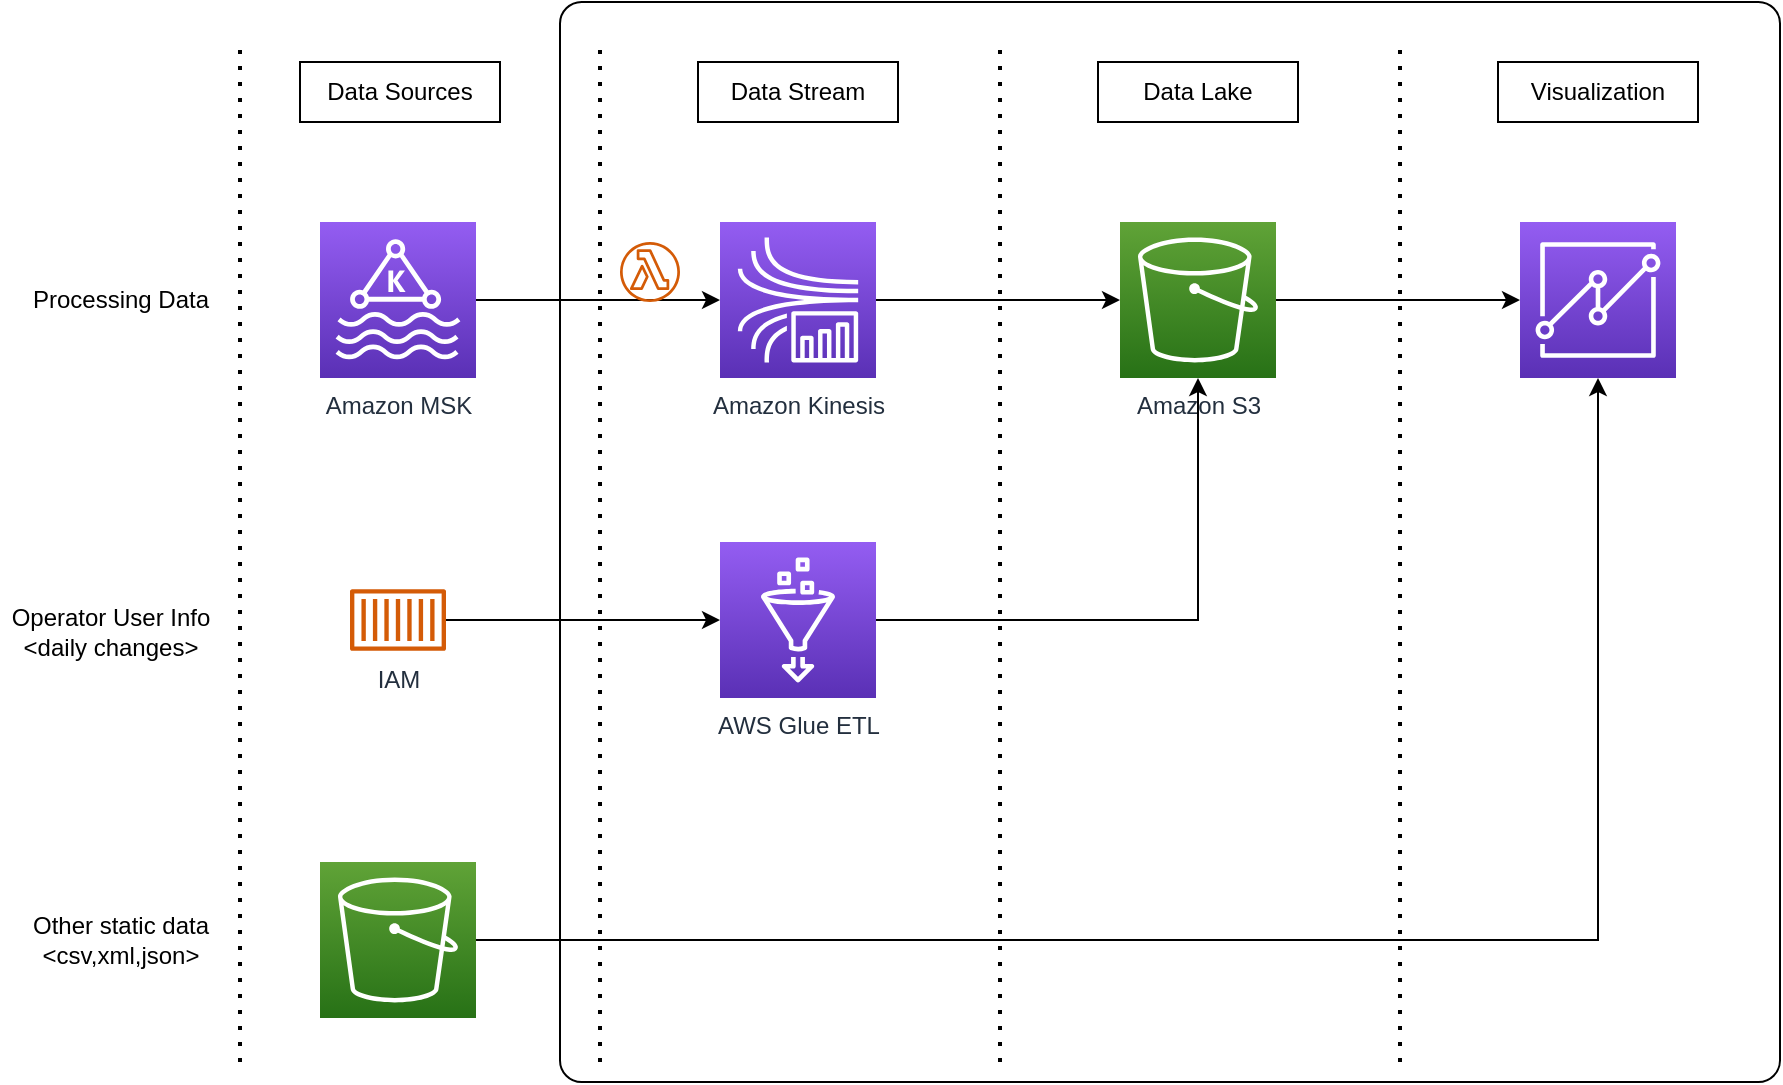 <mxfile version="18.1.1" type="github" pages="5">
  <diagram id="Ht1M8jgEwFfnCIfOTk4-" name="Managed Services">
    <mxGraphModel dx="1422" dy="715" grid="1" gridSize="10" guides="1" tooltips="1" connect="1" arrows="1" fold="1" page="1" pageScale="1" pageWidth="1169" pageHeight="827" math="0" shadow="0">
      <root>
        <mxCell id="0" />
        <mxCell id="1" parent="0" />
        <mxCell id="2_ppJLMLlIrcaLShZZtg-2" value="" style="rounded=1;whiteSpace=wrap;html=1;arcSize=2;" parent="1" vertex="1">
          <mxGeometry x="320" y="50" width="610" height="540" as="geometry" />
        </mxCell>
        <mxCell id="AVd7qzbXL1Kih0jhRRU6-10" style="edgeStyle=orthogonalEdgeStyle;rounded=0;orthogonalLoop=1;jettySize=auto;html=1;entryX=0;entryY=0.5;entryDx=0;entryDy=0;entryPerimeter=0;" parent="1" source="UEzPUAAOIrF-is8g5C7q-116" target="AVd7qzbXL1Kih0jhRRU6-9" edge="1">
          <mxGeometry relative="1" as="geometry" />
        </mxCell>
        <mxCell id="UEzPUAAOIrF-is8g5C7q-116" value="Amazon S3" style="outlineConnect=0;fontColor=#232F3E;gradientColor=#60A337;gradientDirection=north;fillColor=#277116;strokeColor=#ffffff;dashed=0;verticalLabelPosition=bottom;verticalAlign=top;align=center;html=1;fontSize=12;fontStyle=0;aspect=fixed;shape=mxgraph.aws4.resourceIcon;resIcon=mxgraph.aws4.s3;labelBackgroundColor=#ffffff;" parent="1" vertex="1">
          <mxGeometry x="600.0" y="160" width="78" height="78" as="geometry" />
        </mxCell>
        <mxCell id="AVd7qzbXL1Kih0jhRRU6-3" style="edgeStyle=orthogonalEdgeStyle;rounded=0;orthogonalLoop=1;jettySize=auto;html=1;entryX=0;entryY=0.5;entryDx=0;entryDy=0;entryPerimeter=0;" parent="1" source="AVd7qzbXL1Kih0jhRRU6-1" target="AVd7qzbXL1Kih0jhRRU6-2" edge="1">
          <mxGeometry relative="1" as="geometry" />
        </mxCell>
        <mxCell id="AVd7qzbXL1Kih0jhRRU6-1" value="Amazon MSK" style="sketch=0;points=[[0,0,0],[0.25,0,0],[0.5,0,0],[0.75,0,0],[1,0,0],[0,1,0],[0.25,1,0],[0.5,1,0],[0.75,1,0],[1,1,0],[0,0.25,0],[0,0.5,0],[0,0.75,0],[1,0.25,0],[1,0.5,0],[1,0.75,0]];outlineConnect=0;fontColor=#232F3E;gradientColor=#945DF2;gradientDirection=north;fillColor=#5A30B5;strokeColor=#ffffff;dashed=0;verticalLabelPosition=bottom;verticalAlign=top;align=center;html=1;fontSize=12;fontStyle=0;aspect=fixed;shape=mxgraph.aws4.resourceIcon;resIcon=mxgraph.aws4.managed_streaming_for_kafka;" parent="1" vertex="1">
          <mxGeometry x="200" y="160" width="78" height="78" as="geometry" />
        </mxCell>
        <mxCell id="AVd7qzbXL1Kih0jhRRU6-4" style="edgeStyle=orthogonalEdgeStyle;rounded=0;orthogonalLoop=1;jettySize=auto;html=1;exitX=1;exitY=0.5;exitDx=0;exitDy=0;exitPerimeter=0;" parent="1" source="AVd7qzbXL1Kih0jhRRU6-2" target="UEzPUAAOIrF-is8g5C7q-116" edge="1">
          <mxGeometry relative="1" as="geometry" />
        </mxCell>
        <mxCell id="AVd7qzbXL1Kih0jhRRU6-2" value="Amazon Kinesis" style="sketch=0;points=[[0,0,0],[0.25,0,0],[0.5,0,0],[0.75,0,0],[1,0,0],[0,1,0],[0.25,1,0],[0.5,1,0],[0.75,1,0],[1,1,0],[0,0.25,0],[0,0.5,0],[0,0.75,0],[1,0.25,0],[1,0.5,0],[1,0.75,0]];outlineConnect=0;fontColor=#232F3E;gradientColor=#945DF2;gradientDirection=north;fillColor=#5A30B5;strokeColor=#ffffff;dashed=0;verticalLabelPosition=bottom;verticalAlign=top;align=center;html=1;fontSize=12;fontStyle=0;aspect=fixed;shape=mxgraph.aws4.resourceIcon;resIcon=mxgraph.aws4.kinesis_data_analytics;" parent="1" vertex="1">
          <mxGeometry x="400" y="160" width="78" height="78" as="geometry" />
        </mxCell>
        <mxCell id="AVd7qzbXL1Kih0jhRRU6-7" style="edgeStyle=orthogonalEdgeStyle;rounded=0;orthogonalLoop=1;jettySize=auto;html=1;" parent="1" source="AVd7qzbXL1Kih0jhRRU6-5" target="AVd7qzbXL1Kih0jhRRU6-6" edge="1">
          <mxGeometry relative="1" as="geometry" />
        </mxCell>
        <mxCell id="AVd7qzbXL1Kih0jhRRU6-5" value="IAM" style="sketch=0;outlineConnect=0;fontColor=#232F3E;gradientColor=none;fillColor=#D45B07;strokeColor=none;dashed=0;verticalLabelPosition=bottom;verticalAlign=top;align=center;html=1;fontSize=12;fontStyle=0;aspect=fixed;pointerEvents=1;shape=mxgraph.aws4.container_1;" parent="1" vertex="1">
          <mxGeometry x="215" y="343.5" width="48" height="31" as="geometry" />
        </mxCell>
        <mxCell id="AVd7qzbXL1Kih0jhRRU6-8" style="edgeStyle=orthogonalEdgeStyle;rounded=0;orthogonalLoop=1;jettySize=auto;html=1;" parent="1" source="AVd7qzbXL1Kih0jhRRU6-6" target="UEzPUAAOIrF-is8g5C7q-116" edge="1">
          <mxGeometry relative="1" as="geometry">
            <mxPoint x="600" y="359" as="targetPoint" />
          </mxGeometry>
        </mxCell>
        <mxCell id="AVd7qzbXL1Kih0jhRRU6-6" value="AWS Glue ETL" style="outlineConnect=0;fontColor=#232F3E;gradientColor=#945DF2;gradientDirection=north;fillColor=#5A30B5;strokeColor=#ffffff;dashed=0;verticalLabelPosition=bottom;verticalAlign=top;align=center;html=1;fontSize=12;fontStyle=0;aspect=fixed;shape=mxgraph.aws4.resourceIcon;resIcon=mxgraph.aws4.glue;labelBackgroundColor=#ffffff;" parent="1" vertex="1">
          <mxGeometry x="400.0" y="320" width="78" height="78" as="geometry" />
        </mxCell>
        <mxCell id="AVd7qzbXL1Kih0jhRRU6-9" value="" style="sketch=0;points=[[0,0,0],[0.25,0,0],[0.5,0,0],[0.75,0,0],[1,0,0],[0,1,0],[0.25,1,0],[0.5,1,0],[0.75,1,0],[1,1,0],[0,0.25,0],[0,0.5,0],[0,0.75,0],[1,0.25,0],[1,0.5,0],[1,0.75,0]];outlineConnect=0;fontColor=#232F3E;gradientColor=#945DF2;gradientDirection=north;fillColor=#5A30B5;strokeColor=#ffffff;dashed=0;verticalLabelPosition=bottom;verticalAlign=top;align=center;html=1;fontSize=12;fontStyle=0;aspect=fixed;shape=mxgraph.aws4.resourceIcon;resIcon=mxgraph.aws4.quicksight;" parent="1" vertex="1">
          <mxGeometry x="800" y="160" width="78" height="78" as="geometry" />
        </mxCell>
        <mxCell id="AVd7qzbXL1Kih0jhRRU6-12" value="Processing Data" style="text;html=1;align=center;verticalAlign=middle;resizable=0;points=[];autosize=1;strokeColor=none;fillColor=none;" parent="1" vertex="1">
          <mxGeometry x="50" y="189" width="100" height="20" as="geometry" />
        </mxCell>
        <mxCell id="AVd7qzbXL1Kih0jhRRU6-13" value="Operator User Info&lt;br&gt;&amp;lt;daily changes&amp;gt;" style="text;html=1;align=center;verticalAlign=middle;resizable=0;points=[];autosize=1;strokeColor=none;fillColor=none;" parent="1" vertex="1">
          <mxGeometry x="40" y="349.5" width="110" height="30" as="geometry" />
        </mxCell>
        <mxCell id="AVd7qzbXL1Kih0jhRRU6-16" style="edgeStyle=orthogonalEdgeStyle;rounded=0;orthogonalLoop=1;jettySize=auto;html=1;entryX=0.5;entryY=1;entryDx=0;entryDy=0;entryPerimeter=0;" parent="1" source="AVd7qzbXL1Kih0jhRRU6-14" target="AVd7qzbXL1Kih0jhRRU6-9" edge="1">
          <mxGeometry relative="1" as="geometry" />
        </mxCell>
        <mxCell id="AVd7qzbXL1Kih0jhRRU6-14" value="" style="sketch=0;points=[[0,0,0],[0.25,0,0],[0.5,0,0],[0.75,0,0],[1,0,0],[0,1,0],[0.25,1,0],[0.5,1,0],[0.75,1,0],[1,1,0],[0,0.25,0],[0,0.5,0],[0,0.75,0],[1,0.25,0],[1,0.5,0],[1,0.75,0]];outlineConnect=0;fontColor=#232F3E;gradientColor=#60A337;gradientDirection=north;fillColor=#277116;strokeColor=#ffffff;dashed=0;verticalLabelPosition=bottom;verticalAlign=top;align=center;html=1;fontSize=12;fontStyle=0;aspect=fixed;shape=mxgraph.aws4.resourceIcon;resIcon=mxgraph.aws4.s3;" parent="1" vertex="1">
          <mxGeometry x="200" y="480" width="78" height="78" as="geometry" />
        </mxCell>
        <mxCell id="AVd7qzbXL1Kih0jhRRU6-15" value="Other static data&lt;br&gt;&amp;lt;csv,xml,json&amp;gt;" style="text;html=1;align=center;verticalAlign=middle;resizable=0;points=[];autosize=1;strokeColor=none;fillColor=none;" parent="1" vertex="1">
          <mxGeometry x="50" y="504" width="100" height="30" as="geometry" />
        </mxCell>
        <mxCell id="AVd7qzbXL1Kih0jhRRU6-17" value="Data Sources" style="whiteSpace=wrap;html=1;" parent="1" vertex="1">
          <mxGeometry x="190" y="80" width="100" height="30" as="geometry" />
        </mxCell>
        <mxCell id="AVd7qzbXL1Kih0jhRRU6-18" value="Data Stream" style="whiteSpace=wrap;html=1;" parent="1" vertex="1">
          <mxGeometry x="389" y="80" width="100" height="30" as="geometry" />
        </mxCell>
        <mxCell id="AVd7qzbXL1Kih0jhRRU6-19" value="Data Lake" style="whiteSpace=wrap;html=1;" parent="1" vertex="1">
          <mxGeometry x="589" y="80" width="100" height="30" as="geometry" />
        </mxCell>
        <mxCell id="AVd7qzbXL1Kih0jhRRU6-20" value="Visualization" style="whiteSpace=wrap;html=1;" parent="1" vertex="1">
          <mxGeometry x="789" y="80" width="100" height="30" as="geometry" />
        </mxCell>
        <mxCell id="AVd7qzbXL1Kih0jhRRU6-21" value="" style="endArrow=none;dashed=1;html=1;dashPattern=1 3;strokeWidth=2;rounded=0;" parent="1" edge="1">
          <mxGeometry width="50" height="50" relative="1" as="geometry">
            <mxPoint x="340" y="580" as="sourcePoint" />
            <mxPoint x="340" y="70" as="targetPoint" />
          </mxGeometry>
        </mxCell>
        <mxCell id="AVd7qzbXL1Kih0jhRRU6-22" value="" style="endArrow=none;dashed=1;html=1;dashPattern=1 3;strokeWidth=2;rounded=0;" parent="1" edge="1">
          <mxGeometry width="50" height="50" relative="1" as="geometry">
            <mxPoint x="540" y="580" as="sourcePoint" />
            <mxPoint x="540" y="70" as="targetPoint" />
          </mxGeometry>
        </mxCell>
        <mxCell id="AVd7qzbXL1Kih0jhRRU6-23" value="" style="endArrow=none;dashed=1;html=1;dashPattern=1 3;strokeWidth=2;rounded=0;" parent="1" edge="1">
          <mxGeometry width="50" height="50" relative="1" as="geometry">
            <mxPoint x="740" y="580" as="sourcePoint" />
            <mxPoint x="740" y="70" as="targetPoint" />
          </mxGeometry>
        </mxCell>
        <mxCell id="AVd7qzbXL1Kih0jhRRU6-24" value="" style="endArrow=none;dashed=1;html=1;dashPattern=1 3;strokeWidth=2;rounded=0;" parent="1" edge="1">
          <mxGeometry width="50" height="50" relative="1" as="geometry">
            <mxPoint x="160" y="580" as="sourcePoint" />
            <mxPoint x="160" y="70" as="targetPoint" />
          </mxGeometry>
        </mxCell>
        <mxCell id="V2cncd4yz-tCqN6mv9xG-2" value="" style="sketch=0;outlineConnect=0;fontColor=#232F3E;gradientColor=none;fillColor=#D45B07;strokeColor=none;dashed=0;verticalLabelPosition=bottom;verticalAlign=top;align=center;html=1;fontSize=12;fontStyle=0;aspect=fixed;pointerEvents=1;shape=mxgraph.aws4.lambda_function;" parent="1" vertex="1">
          <mxGeometry x="350" y="170" width="30" height="30" as="geometry" />
        </mxCell>
      </root>
    </mxGraphModel>
  </diagram>
  <diagram name="Overview Architecture" id="sA2ASN9J_D_I8t40GnU9">
    <mxGraphModel dx="2354" dy="1470" grid="1" gridSize="10" guides="1" tooltips="1" connect="1" arrows="1" fold="1" page="1" pageScale="1" pageWidth="1169" pageHeight="827" math="0" shadow="0">
      <root>
        <mxCell id="uirjIj6bYjF3nZtHTbUJ-0" />
        <mxCell id="uirjIj6bYjF3nZtHTbUJ-1" parent="uirjIj6bYjF3nZtHTbUJ-0" />
        <mxCell id="uirjIj6bYjF3nZtHTbUJ-4" value="Long-term Storage&lt;br&gt;&lt;span style=&quot;font-size: 9px&quot;&gt;&amp;lt;Tenant/YYYY/MM/DD/HH&amp;gt;&lt;/span&gt;" style="outlineConnect=0;fontColor=#232F3E;gradientColor=#60A337;gradientDirection=north;fillColor=#277116;strokeColor=#ffffff;dashed=0;verticalLabelPosition=bottom;verticalAlign=top;align=center;html=1;fontSize=12;fontStyle=0;aspect=fixed;shape=mxgraph.aws4.resourceIcon;resIcon=mxgraph.aws4.s3;labelBackgroundColor=#ffffff;" parent="uirjIj6bYjF3nZtHTbUJ-1" vertex="1">
          <mxGeometry x="561.0" y="320" width="78" height="78" as="geometry" />
        </mxCell>
        <mxCell id="uirjIj6bYjF3nZtHTbUJ-6" value="Amazon MSK" style="sketch=0;points=[[0,0,0],[0.25,0,0],[0.5,0,0],[0.75,0,0],[1,0,0],[0,1,0],[0.25,1,0],[0.5,1,0],[0.75,1,0],[1,1,0],[0,0.25,0],[0,0.5,0],[0,0.75,0],[1,0.25,0],[1,0.5,0],[1,0.75,0]];outlineConnect=0;fontColor=#232F3E;gradientColor=#945DF2;gradientDirection=north;fillColor=#5A30B5;strokeColor=#ffffff;dashed=0;verticalLabelPosition=bottom;verticalAlign=top;align=center;html=1;fontSize=12;fontStyle=0;aspect=fixed;shape=mxgraph.aws4.resourceIcon;resIcon=mxgraph.aws4.managed_streaming_for_kafka;" parent="uirjIj6bYjF3nZtHTbUJ-1" vertex="1">
          <mxGeometry x="281" y="160" width="78" height="78" as="geometry" />
        </mxCell>
        <mxCell id="uirjIj6bYjF3nZtHTbUJ-7" style="edgeStyle=orthogonalEdgeStyle;rounded=0;orthogonalLoop=1;jettySize=auto;html=1;exitX=0.5;exitY=1;exitDx=0;exitDy=0;exitPerimeter=0;" parent="uirjIj6bYjF3nZtHTbUJ-1" source="l9qoeUmx4S-g-ZKE5IJm-2" target="uirjIj6bYjF3nZtHTbUJ-4" edge="1">
          <mxGeometry relative="1" as="geometry" />
        </mxCell>
        <mxCell id="mp1fD015WtjVSvZjmN1K-0" value="" style="edgeStyle=orthogonalEdgeStyle;rounded=0;orthogonalLoop=1;jettySize=auto;html=1;entryX=0;entryY=0.5;entryDx=0;entryDy=0;entryPerimeter=0;exitX=1;exitY=0.5;exitDx=0;exitDy=0;exitPerimeter=0;" parent="uirjIj6bYjF3nZtHTbUJ-1" source="uirjIj6bYjF3nZtHTbUJ-6" target="l9qoeUmx4S-g-ZKE5IJm-2" edge="1">
          <mxGeometry relative="1" as="geometry" />
        </mxCell>
        <mxCell id="uirjIj6bYjF3nZtHTbUJ-27" value="" style="sketch=0;outlineConnect=0;fontColor=#232F3E;gradientColor=none;fillColor=#D45B07;strokeColor=none;dashed=0;verticalLabelPosition=bottom;verticalAlign=top;align=center;html=1;fontSize=12;fontStyle=0;aspect=fixed;pointerEvents=1;shape=mxgraph.aws4.lambda_function;" parent="uirjIj6bYjF3nZtHTbUJ-1" vertex="1">
          <mxGeometry x="448" y="161" width="31" height="31" as="geometry" />
        </mxCell>
        <mxCell id="43wMWSllFD5lgRLD-BKV-1" style="edgeStyle=orthogonalEdgeStyle;curved=1;rounded=0;orthogonalLoop=1;jettySize=auto;html=1;entryX=0;entryY=0.5;entryDx=0;entryDy=0;entryPerimeter=0;startArrow=none;startFill=0;" parent="uirjIj6bYjF3nZtHTbUJ-1" source="l9qoeUmx4S-g-ZKE5IJm-0" target="43wMWSllFD5lgRLD-BKV-0" edge="1">
          <mxGeometry relative="1" as="geometry" />
        </mxCell>
        <mxCell id="l9qoeUmx4S-g-ZKE5IJm-0" value="Kinesis Analytics" style="sketch=0;points=[[0,0,0],[0.25,0,0],[0.5,0,0],[0.75,0,0],[1,0,0],[0,1,0],[0.25,1,0],[0.5,1,0],[0.75,1,0],[1,1,0],[0,0.25,0],[0,0.5,0],[0,0.75,0],[1,0.25,0],[1,0.5,0],[1,0.75,0]];outlineConnect=0;fontColor=#232F3E;gradientColor=#945DF2;gradientDirection=north;fillColor=#5A30B5;strokeColor=#ffffff;dashed=0;verticalLabelPosition=bottom;verticalAlign=top;align=center;html=1;fontSize=12;fontStyle=0;aspect=fixed;shape=mxgraph.aws4.resourceIcon;resIcon=mxgraph.aws4.kinesis_data_analytics;" parent="uirjIj6bYjF3nZtHTbUJ-1" vertex="1">
          <mxGeometry x="721" y="160" width="78" height="78" as="geometry" />
        </mxCell>
        <mxCell id="G2nnIeCWK85N5esdCq1e-23" style="edgeStyle=orthogonalEdgeStyle;rounded=0;orthogonalLoop=1;jettySize=auto;html=1;exitX=0.25;exitY=1;exitDx=0;exitDy=0;exitPerimeter=0;" parent="uirjIj6bYjF3nZtHTbUJ-1" source="l9qoeUmx4S-g-ZKE5IJm-2" target="G2nnIeCWK85N5esdCq1e-10" edge="1">
          <mxGeometry relative="1" as="geometry" />
        </mxCell>
        <mxCell id="l9qoeUmx4S-g-ZKE5IJm-2" value="Kinesis Firehose" style="sketch=0;points=[[0,0,0],[0.25,0,0],[0.5,0,0],[0.75,0,0],[1,0,0],[0,1,0],[0.25,1,0],[0.5,1,0],[0.75,1,0],[1,1,0],[0,0.25,0],[0,0.5,0],[0,0.75,0],[1,0.25,0],[1,0.5,0],[1,0.75,0]];outlineConnect=0;fontColor=#232F3E;gradientColor=#945DF2;gradientDirection=north;fillColor=#5A30B5;strokeColor=#ffffff;dashed=0;verticalLabelPosition=bottom;verticalAlign=top;align=center;html=1;fontSize=12;fontStyle=0;aspect=fixed;shape=mxgraph.aws4.resourceIcon;resIcon=mxgraph.aws4.kinesis_data_firehose;" parent="uirjIj6bYjF3nZtHTbUJ-1" vertex="1">
          <mxGeometry x="561" y="160" width="78" height="78" as="geometry" />
        </mxCell>
        <mxCell id="l9qoeUmx4S-g-ZKE5IJm-4" value="Analytics Results&lt;br&gt;&lt;font style=&quot;font-size: 9px&quot;&gt;&amp;lt;Tenant/YYYY/MM/DD/HH&amp;gt;&lt;/font&gt;" style="outlineConnect=0;fontColor=#232F3E;gradientColor=#60A337;gradientDirection=north;fillColor=#277116;strokeColor=#ffffff;dashed=0;verticalLabelPosition=bottom;verticalAlign=top;align=center;html=1;fontSize=12;fontStyle=0;aspect=fixed;shape=mxgraph.aws4.resourceIcon;resIcon=mxgraph.aws4.s3;labelBackgroundColor=#ffffff;" parent="uirjIj6bYjF3nZtHTbUJ-1" vertex="1">
          <mxGeometry x="721.0" y="320" width="78" height="78" as="geometry" />
        </mxCell>
        <mxCell id="l9qoeUmx4S-g-ZKE5IJm-6" style="edgeStyle=orthogonalEdgeStyle;rounded=0;orthogonalLoop=1;jettySize=auto;html=1;" parent="uirjIj6bYjF3nZtHTbUJ-1" source="l9qoeUmx4S-g-ZKE5IJm-5" target="l9qoeUmx4S-g-ZKE5IJm-4" edge="1">
          <mxGeometry relative="1" as="geometry">
            <Array as="points">
              <mxPoint x="920" y="359" />
            </Array>
          </mxGeometry>
        </mxCell>
        <mxCell id="l9qoeUmx4S-g-ZKE5IJm-5" value="QuickSight" style="sketch=0;points=[[0,0,0],[0.25,0,0],[0.5,0,0],[0.75,0,0],[1,0,0],[0,1,0],[0.25,1,0],[0.5,1,0],[0.75,1,0],[1,1,0],[0,0.25,0],[0,0.5,0],[0,0.75,0],[1,0.25,0],[1,0.5,0],[1,0.75,0]];outlineConnect=0;fontColor=#232F3E;gradientColor=#945DF2;gradientDirection=north;fillColor=#5A30B5;strokeColor=#ffffff;dashed=0;verticalLabelPosition=bottom;verticalAlign=top;align=center;html=1;fontSize=12;fontStyle=0;aspect=fixed;shape=mxgraph.aws4.resourceIcon;resIcon=mxgraph.aws4.quicksight;" parent="uirjIj6bYjF3nZtHTbUJ-1" vertex="1">
          <mxGeometry x="1000" y="180" width="78" height="78" as="geometry" />
        </mxCell>
        <mxCell id="mZ94NSbEPAs7lk7bRlOB-2" value="&lt;b&gt;User Info&lt;/b&gt;" style="edgeStyle=orthogonalEdgeStyle;rounded=0;orthogonalLoop=1;jettySize=auto;html=1;" parent="uirjIj6bYjF3nZtHTbUJ-1" edge="1">
          <mxGeometry x="-0.199" y="9" relative="1" as="geometry">
            <mxPoint x="40" y="160" as="sourcePoint" />
            <mxPoint x="561" y="79" as="targetPoint" />
            <Array as="points">
              <mxPoint x="40" y="79" />
            </Array>
            <mxPoint as="offset" />
          </mxGeometry>
        </mxCell>
        <mxCell id="mZ94NSbEPAs7lk7bRlOB-3" style="edgeStyle=orthogonalEdgeStyle;rounded=0;orthogonalLoop=1;jettySize=auto;html=1;entryX=0.5;entryY=0;entryDx=0;entryDy=0;entryPerimeter=0;" parent="uirjIj6bYjF3nZtHTbUJ-1" source="mZ94NSbEPAs7lk7bRlOB-1" target="l9qoeUmx4S-g-ZKE5IJm-0" edge="1">
          <mxGeometry relative="1" as="geometry" />
        </mxCell>
        <mxCell id="mZ94NSbEPAs7lk7bRlOB-1" value="AWS Glue ETL" style="outlineConnect=0;fontColor=#232F3E;gradientColor=#945DF2;gradientDirection=north;fillColor=#5A30B5;strokeColor=#ffffff;dashed=0;verticalLabelPosition=bottom;verticalAlign=top;align=center;html=1;fontSize=12;fontStyle=0;aspect=fixed;shape=mxgraph.aws4.resourceIcon;resIcon=mxgraph.aws4.glue;labelBackgroundColor=#ffffff;" parent="uirjIj6bYjF3nZtHTbUJ-1" vertex="1">
          <mxGeometry x="561.0" y="-28" width="78" height="78" as="geometry" />
        </mxCell>
        <mxCell id="G2nnIeCWK85N5esdCq1e-2" style="edgeStyle=orthogonalEdgeStyle;rounded=0;orthogonalLoop=1;jettySize=auto;html=1;exitX=1.053;exitY=0.663;exitDx=0;exitDy=0;exitPerimeter=0;" parent="uirjIj6bYjF3nZtHTbUJ-1" source="G2nnIeCWK85N5esdCq1e-0" target="G2nnIeCWK85N5esdCq1e-1" edge="1">
          <mxGeometry relative="1" as="geometry">
            <Array as="points">
              <mxPoint x="40" y="424" />
              <mxPoint x="40" y="520" />
            </Array>
          </mxGeometry>
        </mxCell>
        <mxCell id="G2nnIeCWK85N5esdCq1e-0" value="Web VIew Users" style="points=[];aspect=fixed;html=1;align=center;shadow=0;dashed=0;image;image=img/lib/allied_telesis/computer_and_terminals/Personal_Computer.svg;" parent="uirjIj6bYjF3nZtHTbUJ-1" vertex="1">
          <mxGeometry x="-79" y="383" width="45.6" height="61.8" as="geometry" />
        </mxCell>
        <mxCell id="G2nnIeCWK85N5esdCq1e-14" style="edgeStyle=orthogonalEdgeStyle;rounded=0;orthogonalLoop=1;jettySize=auto;html=1;" parent="uirjIj6bYjF3nZtHTbUJ-1" source="G2nnIeCWK85N5esdCq1e-1" target="G2nnIeCWK85N5esdCq1e-20" edge="1">
          <mxGeometry relative="1" as="geometry">
            <Array as="points">
              <mxPoint x="120" y="450" />
              <mxPoint x="120" y="450" />
            </Array>
          </mxGeometry>
        </mxCell>
        <mxCell id="G2nnIeCWK85N5esdCq1e-26" value="User Behavior" style="edgeLabel;html=1;align=center;verticalAlign=middle;resizable=0;points=[];fontStyle=1" parent="G2nnIeCWK85N5esdCq1e-14" vertex="1" connectable="0">
          <mxGeometry x="-0.24" y="-2" relative="1" as="geometry">
            <mxPoint y="-11" as="offset" />
          </mxGeometry>
        </mxCell>
        <mxCell id="G2nnIeCWK85N5esdCq1e-1" value="Amazon API Gateway" style="sketch=0;outlineConnect=0;fontColor=#232F3E;gradientColor=none;strokeColor=#ffffff;fillColor=#232F3E;dashed=0;verticalLabelPosition=middle;verticalAlign=bottom;align=center;html=1;whiteSpace=wrap;fontSize=10;fontStyle=1;spacing=3;shape=mxgraph.aws4.productIcon;prIcon=mxgraph.aws4.api_gateway;" parent="uirjIj6bYjF3nZtHTbUJ-1" vertex="1">
          <mxGeometry x="80" y="480" width="80" height="110" as="geometry" />
        </mxCell>
        <mxCell id="G2nnIeCWK85N5esdCq1e-9" style="edgeStyle=orthogonalEdgeStyle;rounded=0;orthogonalLoop=1;jettySize=auto;html=1;" parent="uirjIj6bYjF3nZtHTbUJ-1" source="G2nnIeCWK85N5esdCq1e-6" target="G2nnIeCWK85N5esdCq1e-1" edge="1">
          <mxGeometry relative="1" as="geometry">
            <Array as="points">
              <mxPoint y="535" />
              <mxPoint y="535" />
            </Array>
          </mxGeometry>
        </mxCell>
        <mxCell id="G2nnIeCWK85N5esdCq1e-6" value="Standalone Form Users" style="points=[];aspect=fixed;html=1;align=center;shadow=0;dashed=0;image;image=img/lib/allied_telesis/computer_and_terminals/Personal_Computer.svg;" parent="uirjIj6bYjF3nZtHTbUJ-1" vertex="1">
          <mxGeometry x="-80" y="504.1" width="45.6" height="61.8" as="geometry" />
        </mxCell>
        <mxCell id="G2nnIeCWK85N5esdCq1e-12" value="&lt;br&gt;&lt;br&gt;&lt;br&gt;&lt;br&gt;" style="rounded=1;whiteSpace=wrap;html=1;fillColor=none;arcSize=6;align=center;" parent="uirjIj6bYjF3nZtHTbUJ-1" vertex="1">
          <mxGeometry x="361" y="300" width="480" height="140" as="geometry" />
        </mxCell>
        <mxCell id="G2nnIeCWK85N5esdCq1e-10" value="User Behavior&lt;br&gt;&lt;span style=&quot;font-size: 9px&quot;&gt;&amp;lt;Tenant/YYYY/MM/DD/HH&amp;gt;&lt;/span&gt;" style="outlineConnect=0;fontColor=#232F3E;gradientColor=#60A337;gradientDirection=north;fillColor=#277116;strokeColor=#ffffff;dashed=0;verticalLabelPosition=bottom;verticalAlign=top;align=center;html=1;fontSize=12;fontStyle=0;aspect=fixed;shape=mxgraph.aws4.resourceIcon;resIcon=mxgraph.aws4.s3;labelBackgroundColor=#ffffff;" parent="uirjIj6bYjF3nZtHTbUJ-1" vertex="1">
          <mxGeometry x="401.0" y="320" width="78" height="78" as="geometry" />
        </mxCell>
        <mxCell id="G2nnIeCWK85N5esdCq1e-20" value="VPC" style="sketch=0;outlineConnect=0;gradientColor=none;html=1;whiteSpace=wrap;fontSize=12;fontStyle=0;shape=mxgraph.aws4.group;grIcon=mxgraph.aws4.group_vpc;strokeColor=#879196;fillColor=none;verticalAlign=top;align=left;spacingLeft=30;fontColor=#879196;dashed=0;" parent="uirjIj6bYjF3nZtHTbUJ-1" vertex="1">
          <mxGeometry x="-100" y="40" width="260" height="320" as="geometry" />
        </mxCell>
        <mxCell id="G2nnIeCWK85N5esdCq1e-22" style="edgeStyle=orthogonalEdgeStyle;rounded=0;orthogonalLoop=1;jettySize=auto;html=1;" parent="uirjIj6bYjF3nZtHTbUJ-1" source="G2nnIeCWK85N5esdCq1e-21" target="uirjIj6bYjF3nZtHTbUJ-6" edge="1">
          <mxGeometry relative="1" as="geometry">
            <Array as="points">
              <mxPoint x="140" y="199" />
              <mxPoint x="140" y="199" />
            </Array>
          </mxGeometry>
        </mxCell>
        <mxCell id="G2nnIeCWK85N5esdCq1e-25" value="Process Events" style="edgeLabel;html=1;align=center;verticalAlign=middle;resizable=0;points=[];fontStyle=1" parent="G2nnIeCWK85N5esdCq1e-22" vertex="1" connectable="0">
          <mxGeometry x="0.234" y="-2" relative="1" as="geometry">
            <mxPoint y="-11" as="offset" />
          </mxGeometry>
        </mxCell>
        <mxCell id="G2nnIeCWK85N5esdCq1e-21" value="Amazon EKS" style="sketch=0;outlineConnect=0;fontColor=#232F3E;gradientColor=none;strokeColor=#ffffff;fillColor=#232F3E;dashed=0;verticalLabelPosition=middle;verticalAlign=bottom;align=center;html=1;whiteSpace=wrap;fontSize=10;fontStyle=1;spacing=3;shape=mxgraph.aws4.productIcon;prIcon=mxgraph.aws4.eks;" parent="uirjIj6bYjF3nZtHTbUJ-1" vertex="1">
          <mxGeometry y="160" width="80" height="100" as="geometry" />
        </mxCell>
        <mxCell id="G2nnIeCWK85N5esdCq1e-24" value="Data Lake" style="text;html=1;align=center;verticalAlign=middle;resizable=0;points=[];autosize=1;strokeColor=none;fillColor=none;" parent="uirjIj6bYjF3nZtHTbUJ-1" vertex="1">
          <mxGeometry x="555" y="450" width="70" height="20" as="geometry" />
        </mxCell>
        <mxCell id="43wMWSllFD5lgRLD-BKV-2" style="edgeStyle=orthogonalEdgeStyle;curved=1;rounded=0;orthogonalLoop=1;jettySize=auto;html=1;entryX=0.75;entryY=0;entryDx=0;entryDy=0;startArrow=none;startFill=0;exitX=0.75;exitY=1;exitDx=0;exitDy=0;exitPerimeter=0;" parent="uirjIj6bYjF3nZtHTbUJ-1" source="43wMWSllFD5lgRLD-BKV-0" target="G2nnIeCWK85N5esdCq1e-12" edge="1">
          <mxGeometry relative="1" as="geometry">
            <Array as="points">
              <mxPoint x="909" y="270" />
              <mxPoint x="721" y="270" />
            </Array>
          </mxGeometry>
        </mxCell>
        <mxCell id="43wMWSllFD5lgRLD-BKV-0" value="Kinesis Firehose" style="sketch=0;points=[[0,0,0],[0.25,0,0],[0.5,0,0],[0.75,0,0],[1,0,0],[0,1,0],[0.25,1,0],[0.5,1,0],[0.75,1,0],[1,1,0],[0,0.25,0],[0,0.5,0],[0,0.75,0],[1,0.25,0],[1,0.5,0],[1,0.75,0]];outlineConnect=0;fontColor=#232F3E;gradientColor=#945DF2;gradientDirection=north;fillColor=#5A30B5;strokeColor=#ffffff;dashed=0;verticalLabelPosition=bottom;verticalAlign=top;align=center;html=1;fontSize=12;fontStyle=0;aspect=fixed;shape=mxgraph.aws4.resourceIcon;resIcon=mxgraph.aws4.kinesis_data_firehose;" parent="uirjIj6bYjF3nZtHTbUJ-1" vertex="1">
          <mxGeometry x="850" y="50" width="78" height="78" as="geometry" />
        </mxCell>
      </root>
    </mxGraphModel>
  </diagram>
  <diagram name="Self and Managed Services" id="3p4J1uiXJNSMvVavqNzH">
    <mxGraphModel dx="1422" dy="772" grid="1" gridSize="10" guides="1" tooltips="1" connect="1" arrows="1" fold="1" page="1" pageScale="1" pageWidth="1169" pageHeight="827" math="0" shadow="0">
      <root>
        <mxCell id="9mVVwkb8yk9xMiKaEedk-0" />
        <mxCell id="9mVVwkb8yk9xMiKaEedk-1" parent="9mVVwkb8yk9xMiKaEedk-0" />
        <mxCell id="9mVVwkb8yk9xMiKaEedk-2" value="" style="rounded=1;whiteSpace=wrap;html=1;arcSize=2;" parent="9mVVwkb8yk9xMiKaEedk-1" vertex="1">
          <mxGeometry x="320" y="50" width="610" height="540" as="geometry" />
        </mxCell>
        <mxCell id="9mVVwkb8yk9xMiKaEedk-3" style="edgeStyle=orthogonalEdgeStyle;rounded=0;orthogonalLoop=1;jettySize=auto;html=1;entryX=0;entryY=0.5;entryDx=0;entryDy=0;entryPerimeter=0;" parent="9mVVwkb8yk9xMiKaEedk-1" source="9mVVwkb8yk9xMiKaEedk-4" target="9mVVwkb8yk9xMiKaEedk-16" edge="1">
          <mxGeometry relative="1" as="geometry" />
        </mxCell>
        <mxCell id="9mVVwkb8yk9xMiKaEedk-4" value="Amazon S3" style="outlineConnect=0;fontColor=#232F3E;gradientColor=#60A337;gradientDirection=north;fillColor=#277116;strokeColor=#ffffff;dashed=0;verticalLabelPosition=bottom;verticalAlign=top;align=center;html=1;fontSize=12;fontStyle=0;aspect=fixed;shape=mxgraph.aws4.resourceIcon;resIcon=mxgraph.aws4.s3;labelBackgroundColor=#ffffff;" parent="9mVVwkb8yk9xMiKaEedk-1" vertex="1">
          <mxGeometry x="600.0" y="160" width="78" height="78" as="geometry" />
        </mxCell>
        <mxCell id="9mVVwkb8yk9xMiKaEedk-8" style="edgeStyle=orthogonalEdgeStyle;rounded=0;orthogonalLoop=1;jettySize=auto;html=1;entryX=0;entryY=0.5;entryDx=0;entryDy=0;entryPerimeter=0;" parent="9mVVwkb8yk9xMiKaEedk-1" source="9mVVwkb8yk9xMiKaEedk-9" edge="1">
          <mxGeometry relative="1" as="geometry">
            <mxPoint x="400" y="199" as="targetPoint" />
          </mxGeometry>
        </mxCell>
        <mxCell id="9mVVwkb8yk9xMiKaEedk-9" value="Amazon EKS" style="sketch=0;points=[[0,0,0],[0.25,0,0],[0.5,0,0],[0.75,0,0],[1,0,0],[0,1,0],[0.25,1,0],[0.5,1,0],[0.75,1,0],[1,1,0],[0,0.25,0],[0,0.5,0],[0,0.75,0],[1,0.25,0],[1,0.5,0],[1,0.75,0]];outlineConnect=0;fontColor=#232F3E;gradientColor=#945DF2;gradientDirection=north;fillColor=#5A30B5;strokeColor=#ffffff;dashed=0;verticalLabelPosition=bottom;verticalAlign=top;align=center;html=1;fontSize=12;fontStyle=0;aspect=fixed;shape=mxgraph.aws4.resourceIcon;resIcon=mxgraph.aws4.managed_streaming_for_kafka;" parent="9mVVwkb8yk9xMiKaEedk-1" vertex="1">
          <mxGeometry x="200" y="160" width="78" height="78" as="geometry" />
        </mxCell>
        <mxCell id="9mVVwkb8yk9xMiKaEedk-10" style="edgeStyle=orthogonalEdgeStyle;rounded=0;orthogonalLoop=1;jettySize=auto;html=1;exitX=1;exitY=0.5;exitDx=0;exitDy=0;exitPerimeter=0;" parent="9mVVwkb8yk9xMiKaEedk-1" target="9mVVwkb8yk9xMiKaEedk-4" edge="1">
          <mxGeometry relative="1" as="geometry">
            <mxPoint x="478" y="199" as="sourcePoint" />
          </mxGeometry>
        </mxCell>
        <mxCell id="9mVVwkb8yk9xMiKaEedk-12" style="edgeStyle=orthogonalEdgeStyle;rounded=0;orthogonalLoop=1;jettySize=auto;html=1;" parent="9mVVwkb8yk9xMiKaEedk-1" source="9mVVwkb8yk9xMiKaEedk-13" edge="1">
          <mxGeometry relative="1" as="geometry">
            <mxPoint x="400.0" y="359" as="targetPoint" />
          </mxGeometry>
        </mxCell>
        <mxCell id="9mVVwkb8yk9xMiKaEedk-13" value="IAM" style="sketch=0;outlineConnect=0;fontColor=#232F3E;gradientColor=none;fillColor=#D45B07;strokeColor=none;dashed=0;verticalLabelPosition=bottom;verticalAlign=top;align=center;html=1;fontSize=12;fontStyle=0;aspect=fixed;pointerEvents=1;shape=mxgraph.aws4.container_1;" parent="9mVVwkb8yk9xMiKaEedk-1" vertex="1">
          <mxGeometry x="215" y="343.5" width="48" height="31" as="geometry" />
        </mxCell>
        <mxCell id="9mVVwkb8yk9xMiKaEedk-14" style="edgeStyle=orthogonalEdgeStyle;rounded=0;orthogonalLoop=1;jettySize=auto;html=1;" parent="9mVVwkb8yk9xMiKaEedk-1" target="9mVVwkb8yk9xMiKaEedk-4" edge="1">
          <mxGeometry relative="1" as="geometry">
            <mxPoint x="600" y="359" as="targetPoint" />
            <mxPoint x="478.0" y="359" as="sourcePoint" />
          </mxGeometry>
        </mxCell>
        <mxCell id="9mVVwkb8yk9xMiKaEedk-16" value="" style="sketch=0;points=[[0,0,0],[0.25,0,0],[0.5,0,0],[0.75,0,0],[1,0,0],[0,1,0],[0.25,1,0],[0.5,1,0],[0.75,1,0],[1,1,0],[0,0.25,0],[0,0.5,0],[0,0.75,0],[1,0.25,0],[1,0.5,0],[1,0.75,0]];outlineConnect=0;fontColor=#232F3E;gradientColor=#945DF2;gradientDirection=north;fillColor=#5A30B5;strokeColor=#ffffff;dashed=0;verticalLabelPosition=bottom;verticalAlign=top;align=center;html=1;fontSize=12;fontStyle=0;aspect=fixed;shape=mxgraph.aws4.resourceIcon;resIcon=mxgraph.aws4.quicksight;" parent="9mVVwkb8yk9xMiKaEedk-1" vertex="1">
          <mxGeometry x="800" y="160" width="78" height="78" as="geometry" />
        </mxCell>
        <mxCell id="9mVVwkb8yk9xMiKaEedk-17" value="Processing Data" style="text;html=1;align=center;verticalAlign=middle;resizable=0;points=[];autosize=1;strokeColor=none;fillColor=none;" parent="9mVVwkb8yk9xMiKaEedk-1" vertex="1">
          <mxGeometry x="50" y="189" width="100" height="20" as="geometry" />
        </mxCell>
        <mxCell id="9mVVwkb8yk9xMiKaEedk-18" value="Operator User Info&lt;br&gt;&amp;lt;daily changes&amp;gt;" style="text;html=1;align=center;verticalAlign=middle;resizable=0;points=[];autosize=1;strokeColor=none;fillColor=none;" parent="9mVVwkb8yk9xMiKaEedk-1" vertex="1">
          <mxGeometry x="40" y="349.5" width="110" height="30" as="geometry" />
        </mxCell>
        <mxCell id="9mVVwkb8yk9xMiKaEedk-19" style="edgeStyle=orthogonalEdgeStyle;rounded=0;orthogonalLoop=1;jettySize=auto;html=1;entryX=0.5;entryY=1;entryDx=0;entryDy=0;entryPerimeter=0;" parent="9mVVwkb8yk9xMiKaEedk-1" source="9mVVwkb8yk9xMiKaEedk-20" target="9mVVwkb8yk9xMiKaEedk-16" edge="1">
          <mxGeometry relative="1" as="geometry" />
        </mxCell>
        <mxCell id="9mVVwkb8yk9xMiKaEedk-20" value="" style="sketch=0;points=[[0,0,0],[0.25,0,0],[0.5,0,0],[0.75,0,0],[1,0,0],[0,1,0],[0.25,1,0],[0.5,1,0],[0.75,1,0],[1,1,0],[0,0.25,0],[0,0.5,0],[0,0.75,0],[1,0.25,0],[1,0.5,0],[1,0.75,0]];outlineConnect=0;fontColor=#232F3E;gradientColor=#60A337;gradientDirection=north;fillColor=#277116;strokeColor=#ffffff;dashed=0;verticalLabelPosition=bottom;verticalAlign=top;align=center;html=1;fontSize=12;fontStyle=0;aspect=fixed;shape=mxgraph.aws4.resourceIcon;resIcon=mxgraph.aws4.s3;" parent="9mVVwkb8yk9xMiKaEedk-1" vertex="1">
          <mxGeometry x="200" y="480" width="78" height="78" as="geometry" />
        </mxCell>
        <mxCell id="9mVVwkb8yk9xMiKaEedk-21" value="Other static data&lt;br&gt;&amp;lt;csv,xml,json&amp;gt;" style="text;html=1;align=center;verticalAlign=middle;resizable=0;points=[];autosize=1;strokeColor=none;fillColor=none;" parent="9mVVwkb8yk9xMiKaEedk-1" vertex="1">
          <mxGeometry x="50" y="504" width="100" height="30" as="geometry" />
        </mxCell>
        <mxCell id="9mVVwkb8yk9xMiKaEedk-22" value="Data Sources" style="whiteSpace=wrap;html=1;" parent="9mVVwkb8yk9xMiKaEedk-1" vertex="1">
          <mxGeometry x="190" y="80" width="100" height="30" as="geometry" />
        </mxCell>
        <mxCell id="9mVVwkb8yk9xMiKaEedk-23" value="Data Stream/Analytics" style="whiteSpace=wrap;html=1;" parent="9mVVwkb8yk9xMiKaEedk-1" vertex="1">
          <mxGeometry x="389" y="80" width="100" height="30" as="geometry" />
        </mxCell>
        <mxCell id="9mVVwkb8yk9xMiKaEedk-24" value="Data Warehouse" style="whiteSpace=wrap;html=1;" parent="9mVVwkb8yk9xMiKaEedk-1" vertex="1">
          <mxGeometry x="589" y="80" width="100" height="30" as="geometry" />
        </mxCell>
        <mxCell id="9mVVwkb8yk9xMiKaEedk-25" value="Visualization" style="whiteSpace=wrap;html=1;" parent="9mVVwkb8yk9xMiKaEedk-1" vertex="1">
          <mxGeometry x="789" y="80" width="100" height="30" as="geometry" />
        </mxCell>
        <mxCell id="9mVVwkb8yk9xMiKaEedk-26" value="" style="endArrow=none;dashed=1;html=1;dashPattern=1 3;strokeWidth=2;rounded=0;" parent="9mVVwkb8yk9xMiKaEedk-1" edge="1">
          <mxGeometry width="50" height="50" relative="1" as="geometry">
            <mxPoint x="340" y="580" as="sourcePoint" />
            <mxPoint x="340" y="70" as="targetPoint" />
          </mxGeometry>
        </mxCell>
        <mxCell id="9mVVwkb8yk9xMiKaEedk-27" value="" style="endArrow=none;dashed=1;html=1;dashPattern=1 3;strokeWidth=2;rounded=0;" parent="9mVVwkb8yk9xMiKaEedk-1" edge="1">
          <mxGeometry width="50" height="50" relative="1" as="geometry">
            <mxPoint x="540" y="580" as="sourcePoint" />
            <mxPoint x="540" y="70" as="targetPoint" />
          </mxGeometry>
        </mxCell>
        <mxCell id="9mVVwkb8yk9xMiKaEedk-28" value="" style="endArrow=none;dashed=1;html=1;dashPattern=1 3;strokeWidth=2;rounded=0;" parent="9mVVwkb8yk9xMiKaEedk-1" edge="1">
          <mxGeometry width="50" height="50" relative="1" as="geometry">
            <mxPoint x="740" y="580" as="sourcePoint" />
            <mxPoint x="740" y="70" as="targetPoint" />
          </mxGeometry>
        </mxCell>
        <mxCell id="9mVVwkb8yk9xMiKaEedk-29" value="" style="endArrow=none;dashed=1;html=1;dashPattern=1 3;strokeWidth=2;rounded=0;" parent="9mVVwkb8yk9xMiKaEedk-1" edge="1">
          <mxGeometry width="50" height="50" relative="1" as="geometry">
            <mxPoint x="160" y="580" as="sourcePoint" />
            <mxPoint x="160" y="70" as="targetPoint" />
          </mxGeometry>
        </mxCell>
        <mxCell id="opyOZA-GpzFMlqb6kKES-2" style="edgeStyle=orthogonalEdgeStyle;rounded=0;orthogonalLoop=1;jettySize=auto;html=1;" parent="9mVVwkb8yk9xMiKaEedk-1" source="9mVVwkb8yk9xMiKaEedk-4" edge="1">
          <mxGeometry relative="1" as="geometry">
            <mxPoint x="645" y="320" as="sourcePoint" />
            <mxPoint x="439" y="238" as="targetPoint" />
            <Array as="points">
              <mxPoint x="610" y="290" />
              <mxPoint x="439" y="290" />
            </Array>
          </mxGeometry>
        </mxCell>
        <mxCell id="BqXJvEH9W6T3BwSOOfI4-0" value="Logstash" style="shape=image;imageAspect=0;aspect=fixed;verticalLabelPosition=bottom;verticalAlign=top;image=https://elastic-content-share.eu/wp-content/uploads/edd/2020/06/logstash-logo-color.png;" parent="9mVVwkb8yk9xMiKaEedk-1" vertex="1">
          <mxGeometry x="399" y="160" width="80" height="80" as="geometry" />
        </mxCell>
        <mxCell id="BqXJvEH9W6T3BwSOOfI4-1" value="Logstash" style="shape=image;imageAspect=0;aspect=fixed;verticalLabelPosition=bottom;verticalAlign=top;image=https://elastic-content-share.eu/wp-content/uploads/edd/2020/06/logstash-logo-color.png;" parent="9mVVwkb8yk9xMiKaEedk-1" vertex="1">
          <mxGeometry x="399" y="318" width="80" height="80" as="geometry" />
        </mxCell>
      </root>
    </mxGraphModel>
  </diagram>
  <diagram id="Ihw0cQxzgYg-sp8jG3Nw" name="RocksDB">
    <mxGraphModel dx="1422" dy="772" grid="1" gridSize="10" guides="1" tooltips="1" connect="1" arrows="1" fold="1" page="1" pageScale="1" pageWidth="850" pageHeight="1100" math="0" shadow="0">
      <root>
        <mxCell id="0" />
        <mxCell id="1" parent="0" />
        <mxCell id="qhMC2pUrDBR9TRcvGdto-1" value="" style="rounded=1;whiteSpace=wrap;html=1;arcSize=3;fillColor=none;" parent="1" vertex="1">
          <mxGeometry x="80" y="250" width="240" height="240" as="geometry" />
        </mxCell>
        <mxCell id="qhMC2pUrDBR9TRcvGdto-10" style="edgeStyle=orthogonalEdgeStyle;rounded=0;orthogonalLoop=1;jettySize=auto;html=1;entryX=0.5;entryY=1;entryDx=0;entryDy=0;" parent="1" source="qhMC2pUrDBR9TRcvGdto-3" target="qhMC2pUrDBR9TRcvGdto-7" edge="1">
          <mxGeometry relative="1" as="geometry" />
        </mxCell>
        <mxCell id="qhMC2pUrDBR9TRcvGdto-3" value="bussiness" style="rounded=1;whiteSpace=wrap;html=1;fillColor=#f8cecc;strokeColor=#b85450;" parent="1" vertex="1">
          <mxGeometry x="100" y="382" width="200" height="40" as="geometry" />
        </mxCell>
        <mxCell id="qhMC2pUrDBR9TRcvGdto-8" style="edgeStyle=orthogonalEdgeStyle;rounded=0;orthogonalLoop=1;jettySize=auto;html=1;exitX=0.75;exitY=0;exitDx=0;exitDy=0;" parent="1" source="qhMC2pUrDBR9TRcvGdto-7" target="qhMC2pUrDBR9TRcvGdto-5" edge="1">
          <mxGeometry relative="1" as="geometry" />
        </mxCell>
        <mxCell id="qhMC2pUrDBR9TRcvGdto-9" style="edgeStyle=orthogonalEdgeStyle;rounded=0;orthogonalLoop=1;jettySize=auto;html=1;exitX=0.25;exitY=0;exitDx=0;exitDy=0;" parent="1" source="qhMC2pUrDBR9TRcvGdto-7" target="qhMC2pUrDBR9TRcvGdto-6" edge="1">
          <mxGeometry relative="1" as="geometry" />
        </mxCell>
        <mxCell id="qhMC2pUrDBR9TRcvGdto-7" value="Repository" style="rounded=1;whiteSpace=wrap;html=1;fillColor=#f8cecc;strokeColor=#b85450;verticalAlign=middle;" parent="1" vertex="1">
          <mxGeometry x="100" y="320" width="200" height="40" as="geometry" />
        </mxCell>
        <mxCell id="qhMC2pUrDBR9TRcvGdto-28" style="edgeStyle=orthogonalEdgeStyle;rounded=0;orthogonalLoop=1;jettySize=auto;html=1;startArrow=classic;startFill=1;" parent="1" source="qhMC2pUrDBR9TRcvGdto-5" target="qhMC2pUrDBR9TRcvGdto-19" edge="1">
          <mxGeometry relative="1" as="geometry" />
        </mxCell>
        <mxCell id="qhMC2pUrDBR9TRcvGdto-29" value="&amp;nbsp; replicates&amp;nbsp;&amp;nbsp;" style="edgeLabel;html=1;align=center;verticalAlign=middle;resizable=0;points=[];" parent="qhMC2pUrDBR9TRcvGdto-28" vertex="1" connectable="0">
          <mxGeometry x="-0.296" y="-1" relative="1" as="geometry">
            <mxPoint x="17" y="-1" as="offset" />
          </mxGeometry>
        </mxCell>
        <mxCell id="qhMC2pUrDBR9TRcvGdto-5" value="cache p1&amp;nbsp;" style="rounded=1;whiteSpace=wrap;html=1;fillColor=#f5f5f5;fontColor=#333333;strokeColor=#666666;" parent="1" vertex="1">
          <mxGeometry x="210" y="259" width="80" height="40" as="geometry" />
        </mxCell>
        <mxCell id="qhMC2pUrDBR9TRcvGdto-26" style="edgeStyle=orthogonalEdgeStyle;rounded=0;orthogonalLoop=1;jettySize=auto;html=1;exitX=0.5;exitY=0;exitDx=0;exitDy=0;exitPerimeter=0;dashed=1;startArrow=classic;startFill=1;" parent="1" source="qhMC2pUrDBR9TRcvGdto-6" target="qhMC2pUrDBR9TRcvGdto-25" edge="1">
          <mxGeometry relative="1" as="geometry">
            <Array as="points">
              <mxPoint x="150" y="182" />
            </Array>
          </mxGeometry>
        </mxCell>
        <mxCell id="bp1nHFZv1HDYtpThPZwu-3" value="sst" style="edgeLabel;html=1;align=center;verticalAlign=middle;resizable=0;points=[];" vertex="1" connectable="0" parent="qhMC2pUrDBR9TRcvGdto-26">
          <mxGeometry x="0.17" y="3" relative="1" as="geometry">
            <mxPoint as="offset" />
          </mxGeometry>
        </mxCell>
        <mxCell id="iy-M_XBuKmxu2iWWoIdt-3" style="edgeStyle=orthogonalEdgeStyle;curved=1;rounded=0;orthogonalLoop=1;jettySize=auto;html=1;exitX=0;exitY=0;exitDx=0;exitDy=12.214;exitPerimeter=0;entryX=0.25;entryY=1;entryDx=0;entryDy=0;entryPerimeter=0;startArrow=classic;startFill=1;dashed=1;" parent="1" source="qhMC2pUrDBR9TRcvGdto-6" target="iy-M_XBuKmxu2iWWoIdt-1" edge="1">
          <mxGeometry relative="1" as="geometry">
            <Array as="points">
              <mxPoint x="70" y="271" />
              <mxPoint x="70" y="130" />
              <mxPoint x="120" y="130" />
            </Array>
          </mxGeometry>
        </mxCell>
        <mxCell id="bp1nHFZv1HDYtpThPZwu-1" value="wal" style="edgeLabel;html=1;align=center;verticalAlign=middle;resizable=0;points=[];" vertex="1" connectable="0" parent="iy-M_XBuKmxu2iWWoIdt-3">
          <mxGeometry x="0.389" y="-8" relative="1" as="geometry">
            <mxPoint as="offset" />
          </mxGeometry>
        </mxCell>
        <mxCell id="qhMC2pUrDBR9TRcvGdto-6" value="RocksDB" style="shape=cylinder3;whiteSpace=wrap;html=1;boundedLbl=1;backgroundOutline=1;size=4.429;fillColor=#e1d5e7;strokeColor=#9673a6;" parent="1" vertex="1">
          <mxGeometry x="120" y="259" width="60" height="40" as="geometry" />
        </mxCell>
        <mxCell id="qhMC2pUrDBR9TRcvGdto-12" style="edgeStyle=orthogonalEdgeStyle;rounded=0;orthogonalLoop=1;jettySize=auto;html=1;exitX=0.5;exitY=0;exitDx=0;exitDy=0;entryX=0.5;entryY=1;entryDx=0;entryDy=0;" parent="1" source="qhMC2pUrDBR9TRcvGdto-11" target="qhMC2pUrDBR9TRcvGdto-3" edge="1">
          <mxGeometry relative="1" as="geometry" />
        </mxCell>
        <mxCell id="qhMC2pUrDBR9TRcvGdto-11" value="APIs" style="rounded=1;whiteSpace=wrap;html=1;fillColor=#f8cecc;strokeColor=#b85450;" parent="1" vertex="1">
          <mxGeometry x="100" y="440" width="200" height="40" as="geometry" />
        </mxCell>
        <mxCell id="qhMC2pUrDBR9TRcvGdto-13" value="" style="rounded=1;whiteSpace=wrap;html=1;arcSize=3;fillColor=none;direction=east;" parent="1" vertex="1">
          <mxGeometry x="439" y="250" width="240" height="240" as="geometry" />
        </mxCell>
        <mxCell id="qhMC2pUrDBR9TRcvGdto-14" style="edgeStyle=orthogonalEdgeStyle;rounded=0;orthogonalLoop=1;jettySize=auto;html=1;entryX=0.5;entryY=1;entryDx=0;entryDy=0;" parent="1" source="qhMC2pUrDBR9TRcvGdto-15" target="qhMC2pUrDBR9TRcvGdto-18" edge="1">
          <mxGeometry relative="1" as="geometry" />
        </mxCell>
        <mxCell id="qhMC2pUrDBR9TRcvGdto-15" value="bussiness" style="rounded=1;whiteSpace=wrap;html=1;fillColor=#f8cecc;strokeColor=#b85450;direction=east;" parent="1" vertex="1">
          <mxGeometry x="459" y="382" width="200" height="40" as="geometry" />
        </mxCell>
        <mxCell id="qhMC2pUrDBR9TRcvGdto-16" style="edgeStyle=orthogonalEdgeStyle;rounded=0;orthogonalLoop=1;jettySize=auto;html=1;exitX=0.25;exitY=0;exitDx=0;exitDy=0;" parent="1" source="qhMC2pUrDBR9TRcvGdto-18" target="qhMC2pUrDBR9TRcvGdto-19" edge="1">
          <mxGeometry relative="1" as="geometry" />
        </mxCell>
        <mxCell id="qhMC2pUrDBR9TRcvGdto-31" style="edgeStyle=orthogonalEdgeStyle;rounded=0;orthogonalLoop=1;jettySize=auto;html=1;exitX=0.75;exitY=0;exitDx=0;exitDy=0;entryX=0.5;entryY=1;entryDx=0;entryDy=0;entryPerimeter=0;startArrow=none;startFill=0;" parent="1" source="qhMC2pUrDBR9TRcvGdto-18" target="qhMC2pUrDBR9TRcvGdto-20" edge="1">
          <mxGeometry relative="1" as="geometry" />
        </mxCell>
        <mxCell id="qhMC2pUrDBR9TRcvGdto-18" value="Repository" style="rounded=1;whiteSpace=wrap;html=1;fillColor=#f8cecc;strokeColor=#b85450;verticalAlign=middle;direction=east;" parent="1" vertex="1">
          <mxGeometry x="459" y="320" width="200" height="40" as="geometry" />
        </mxCell>
        <mxCell id="iy-M_XBuKmxu2iWWoIdt-2" style="edgeStyle=orthogonalEdgeStyle;rounded=0;orthogonalLoop=1;jettySize=auto;html=1;exitX=0.25;exitY=0;exitDx=0;exitDy=0;entryX=1;entryY=0.5;entryDx=0;entryDy=0;entryPerimeter=0;dashed=1;startArrow=classic;startFill=1;curved=1;" parent="1" source="qhMC2pUrDBR9TRcvGdto-19" target="iy-M_XBuKmxu2iWWoIdt-1" edge="1">
          <mxGeometry relative="1" as="geometry">
            <Array as="points">
              <mxPoint x="440" y="259" />
              <mxPoint x="440" y="39" />
            </Array>
          </mxGeometry>
        </mxCell>
        <mxCell id="bp1nHFZv1HDYtpThPZwu-2" value="wal" style="edgeLabel;html=1;align=center;verticalAlign=middle;resizable=0;points=[];" vertex="1" connectable="0" parent="iy-M_XBuKmxu2iWWoIdt-2">
          <mxGeometry x="0.307" y="19" relative="1" as="geometry">
            <mxPoint as="offset" />
          </mxGeometry>
        </mxCell>
        <mxCell id="qhMC2pUrDBR9TRcvGdto-19" value="cache p2" style="rounded=1;whiteSpace=wrap;html=1;fillColor=#f5f5f5;fontColor=#333333;strokeColor=#666666;direction=east;" parent="1" vertex="1">
          <mxGeometry x="469" y="259" width="80" height="40" as="geometry" />
        </mxCell>
        <mxCell id="qhMC2pUrDBR9TRcvGdto-32" style="edgeStyle=orthogonalEdgeStyle;rounded=0;orthogonalLoop=1;jettySize=auto;html=1;exitX=0.5;exitY=0;exitDx=0;exitDy=0;exitPerimeter=0;startArrow=classic;startFill=1;dashed=1;" parent="1" source="qhMC2pUrDBR9TRcvGdto-20" target="qhMC2pUrDBR9TRcvGdto-27" edge="1">
          <mxGeometry relative="1" as="geometry">
            <mxPoint x="620" y="170" as="targetPoint" />
            <Array as="points">
              <mxPoint x="610" y="180" />
            </Array>
          </mxGeometry>
        </mxCell>
        <mxCell id="bp1nHFZv1HDYtpThPZwu-4" value="sst" style="edgeLabel;html=1;align=center;verticalAlign=middle;resizable=0;points=[];" vertex="1" connectable="0" parent="qhMC2pUrDBR9TRcvGdto-32">
          <mxGeometry x="0.092" y="-2" relative="1" as="geometry">
            <mxPoint as="offset" />
          </mxGeometry>
        </mxCell>
        <mxCell id="qhMC2pUrDBR9TRcvGdto-20" value="RocksDB" style="shape=cylinder3;whiteSpace=wrap;html=1;boundedLbl=1;backgroundOutline=1;size=4.429;fillColor=#e1d5e7;strokeColor=#9673a6;direction=east;" parent="1" vertex="1">
          <mxGeometry x="580" y="259" width="60" height="40" as="geometry" />
        </mxCell>
        <mxCell id="qhMC2pUrDBR9TRcvGdto-21" style="edgeStyle=orthogonalEdgeStyle;rounded=0;orthogonalLoop=1;jettySize=auto;html=1;exitX=0.5;exitY=0;exitDx=0;exitDy=0;entryX=0.5;entryY=1;entryDx=0;entryDy=0;" parent="1" source="qhMC2pUrDBR9TRcvGdto-22" target="qhMC2pUrDBR9TRcvGdto-15" edge="1">
          <mxGeometry relative="1" as="geometry" />
        </mxCell>
        <mxCell id="qhMC2pUrDBR9TRcvGdto-22" value="APIs" style="rounded=1;whiteSpace=wrap;html=1;fillColor=#f8cecc;strokeColor=#b85450;direction=east;" parent="1" vertex="1">
          <mxGeometry x="459" y="440" width="200" height="40" as="geometry" />
        </mxCell>
        <mxCell id="qhMC2pUrDBR9TRcvGdto-25" value="/dir_p1" style="sketch=0;pointerEvents=1;shadow=0;dashed=0;html=1;strokeColor=none;fillColor=#505050;labelPosition=center;verticalLabelPosition=bottom;verticalAlign=top;outlineConnect=0;align=center;shape=mxgraph.office.concepts.folder_open;" parent="1" vertex="1">
          <mxGeometry x="244" y="160" width="56" height="43" as="geometry" />
        </mxCell>
        <mxCell id="qhMC2pUrDBR9TRcvGdto-27" value="/dir_p2" style="sketch=0;pointerEvents=1;shadow=0;dashed=0;html=1;strokeColor=none;fillColor=#505050;labelPosition=center;verticalLabelPosition=bottom;verticalAlign=top;outlineConnect=0;align=center;shape=mxgraph.office.concepts.folder_open;" parent="1" vertex="1">
          <mxGeometry x="481" y="160" width="56" height="43" as="geometry" />
        </mxCell>
        <mxCell id="qhMC2pUrDBR9TRcvGdto-34" style="edgeStyle=orthogonalEdgeStyle;rounded=0;orthogonalLoop=1;jettySize=auto;html=1;entryX=0.5;entryY=1;entryDx=0;entryDy=0;dashed=1;startArrow=classic;startFill=1;" parent="1" source="qhMC2pUrDBR9TRcvGdto-33" target="qhMC2pUrDBR9TRcvGdto-1" edge="1">
          <mxGeometry relative="1" as="geometry" />
        </mxCell>
        <mxCell id="qhMC2pUrDBR9TRcvGdto-35" style="edgeStyle=orthogonalEdgeStyle;rounded=0;orthogonalLoop=1;jettySize=auto;html=1;entryX=0.5;entryY=1;entryDx=0;entryDy=0;dashed=1;startArrow=classic;startFill=1;" parent="1" source="qhMC2pUrDBR9TRcvGdto-33" target="qhMC2pUrDBR9TRcvGdto-13" edge="1">
          <mxGeometry relative="1" as="geometry" />
        </mxCell>
        <mxCell id="qhMC2pUrDBR9TRcvGdto-33" value="" style="points=[];aspect=fixed;html=1;align=center;shadow=0;dashed=0;image;image=img/lib/allied_telesis/computer_and_terminals/Personal_Computer.svg;fillColor=none;" parent="1" vertex="1">
          <mxGeometry x="350" y="580" width="45.6" height="61.8" as="geometry" />
        </mxCell>
        <mxCell id="iy-M_XBuKmxu2iWWoIdt-1" value="" style="sketch=0;points=[[0,0,0],[0.25,0,0],[0.5,0,0],[0.75,0,0],[1,0,0],[0,1,0],[0.25,1,0],[0.5,1,0],[0.75,1,0],[1,1,0],[0,0.25,0],[0,0.5,0],[0,0.75,0],[1,0.25,0],[1,0.5,0],[1,0.75,0]];outlineConnect=0;fontColor=#232F3E;gradientColor=#945DF2;gradientDirection=north;fillColor=#5A30B5;strokeColor=#ffffff;dashed=0;verticalLabelPosition=bottom;verticalAlign=top;align=center;html=1;fontSize=12;fontStyle=0;aspect=fixed;shape=mxgraph.aws4.resourceIcon;resIcon=mxgraph.aws4.managed_streaming_for_kafka;" parent="1" vertex="1">
          <mxGeometry x="100" width="78" height="78" as="geometry" />
        </mxCell>
      </root>
    </mxGraphModel>
  </diagram>
  <diagram id="Hcqs-TCN5rf1S0IEaVzN" name="Page-5">
    <mxGraphModel dx="2272" dy="772" grid="1" gridSize="10" guides="1" tooltips="1" connect="1" arrows="1" fold="1" page="1" pageScale="1" pageWidth="850" pageHeight="1100" math="0" shadow="0">
      <root>
        <mxCell id="0" />
        <mxCell id="1" parent="0" />
        <mxCell id="bcj__-hadG-xWIWMQ4Gs-1" value="Abstract Connector&lt;br&gt;protected analyze()" style="rounded=1;whiteSpace=wrap;html=1;fillColor=none;" parent="1" vertex="1">
          <mxGeometry x="320" y="200" width="260" height="60" as="geometry" />
        </mxCell>
        <mxCell id="bcj__-hadG-xWIWMQ4Gs-4" style="edgeStyle=orthogonalEdgeStyle;curved=1;rounded=0;orthogonalLoop=1;jettySize=auto;html=1;exitX=0.5;exitY=0;exitDx=0;exitDy=0;startArrow=none;startFill=0;" parent="1" source="bcj__-hadG-xWIWMQ4Gs-2" target="bcj__-hadG-xWIWMQ4Gs-1" edge="1">
          <mxGeometry relative="1" as="geometry" />
        </mxCell>
        <mxCell id="bcj__-hadG-xWIWMQ4Gs-2" value="MSK Source" style="rounded=1;whiteSpace=wrap;html=1;fillColor=none;" parent="1" vertex="1">
          <mxGeometry x="130" y="370" width="190" height="60" as="geometry" />
        </mxCell>
        <mxCell id="bcj__-hadG-xWIWMQ4Gs-5" style="edgeStyle=orthogonalEdgeStyle;curved=1;rounded=0;orthogonalLoop=1;jettySize=auto;html=1;entryX=0.75;entryY=1;entryDx=0;entryDy=0;startArrow=none;startFill=0;" parent="1" source="bcj__-hadG-xWIWMQ4Gs-3" target="bcj__-hadG-xWIWMQ4Gs-1" edge="1">
          <mxGeometry relative="1" as="geometry" />
        </mxCell>
        <mxCell id="bcj__-hadG-xWIWMQ4Gs-3" value="Firehose Sink" style="rounded=1;whiteSpace=wrap;html=1;fillColor=none;" parent="1" vertex="1">
          <mxGeometry x="520" y="370" width="190" height="60" as="geometry" />
        </mxCell>
        <mxCell id="bcj__-hadG-xWIWMQ4Gs-7" style="edgeStyle=orthogonalEdgeStyle;curved=1;rounded=0;orthogonalLoop=1;jettySize=auto;html=1;entryX=0;entryY=0.5;entryDx=0;entryDy=0;startArrow=none;startFill=0;" parent="1" source="bcj__-hadG-xWIWMQ4Gs-6" target="bcj__-hadG-xWIWMQ4Gs-1" edge="1">
          <mxGeometry relative="1" as="geometry" />
        </mxCell>
        <mxCell id="bcj__-hadG-xWIWMQ4Gs-6" value="SLA Report&amp;nbsp;&amp;nbsp;Analytics App" style="rounded=1;whiteSpace=wrap;html=1;fillColor=#ffe6cc;strokeColor=#d79b00;" parent="1" vertex="1">
          <mxGeometry x="-130" y="120" width="190" height="60" as="geometry" />
        </mxCell>
        <mxCell id="bcj__-hadG-xWIWMQ4Gs-9" style="edgeStyle=orthogonalEdgeStyle;curved=1;rounded=0;orthogonalLoop=1;jettySize=auto;html=1;startArrow=none;startFill=0;" parent="1" source="bcj__-hadG-xWIWMQ4Gs-8" target="bcj__-hadG-xWIWMQ4Gs-1" edge="1">
          <mxGeometry relative="1" as="geometry" />
        </mxCell>
        <mxCell id="bcj__-hadG-xWIWMQ4Gs-8" value="SQC Detail Report Analytics App" style="rounded=1;whiteSpace=wrap;html=1;fillColor=#ffe6cc;strokeColor=#d79b00;" parent="1" vertex="1">
          <mxGeometry x="-120" y="230" width="190" height="60" as="geometry" />
        </mxCell>
      </root>
    </mxGraphModel>
  </diagram>
</mxfile>
